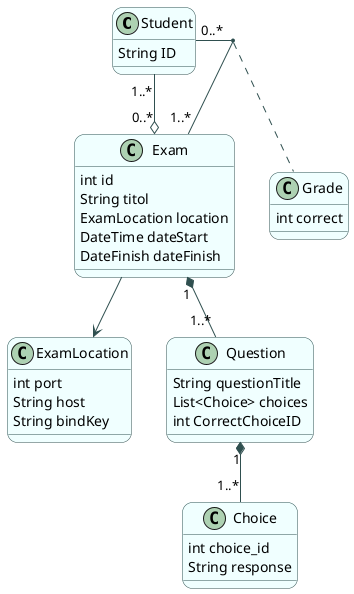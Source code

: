 @startuml
skinparam roundcorner 20
skinparam class {
BackgroundColor Azure
BorderColor DarkSlateGray
ArrowColor DarkSlateGray
}
skinparam stereotypeCBackgroundColor GreenYellow

class Student {
    String ID
}

class Exam {
    int id
    String titol
    ExamLocation location
    DateTime dateStart
    DateFinish dateFinish
}

Student "0..*" - "1..*" Exam
(Student, Exam) .. Grade

class Grade {
    int correct
}

class ExamLocation {
    int port
    String host
    String bindKey
}

Exam --> ExamLocation

Exam "1" *-- "1..*" Question
Exam "0..*" o-- "1..*" Student

class Question {
    String questionTitle
    List<Choice> choices
    int CorrectChoiceID
}

Question "1" *-- "1..*" Choice

class Choice {
    int choice_id
    String response
}

@enduml